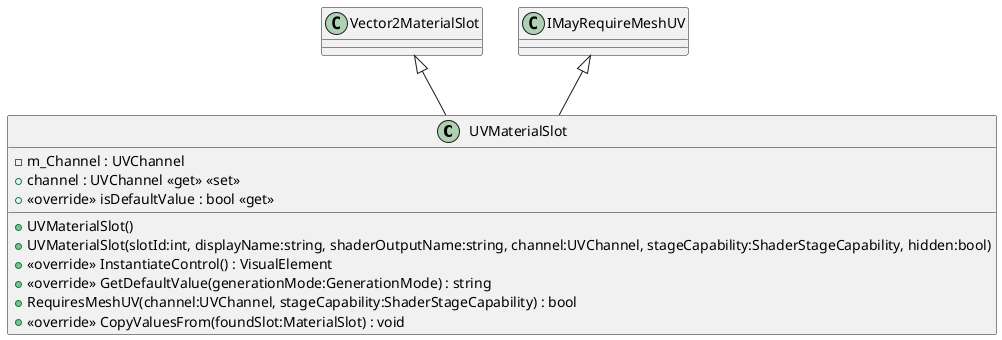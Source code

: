 @startuml
class UVMaterialSlot {
    - m_Channel : UVChannel
    + channel : UVChannel <<get>> <<set>>
    + <<override>> isDefaultValue : bool <<get>>
    + UVMaterialSlot()
    + UVMaterialSlot(slotId:int, displayName:string, shaderOutputName:string, channel:UVChannel, stageCapability:ShaderStageCapability, hidden:bool)
    + <<override>> InstantiateControl() : VisualElement
    + <<override>> GetDefaultValue(generationMode:GenerationMode) : string
    + RequiresMeshUV(channel:UVChannel, stageCapability:ShaderStageCapability) : bool
    + <<override>> CopyValuesFrom(foundSlot:MaterialSlot) : void
}
Vector2MaterialSlot <|-- UVMaterialSlot
IMayRequireMeshUV <|-- UVMaterialSlot
@enduml
